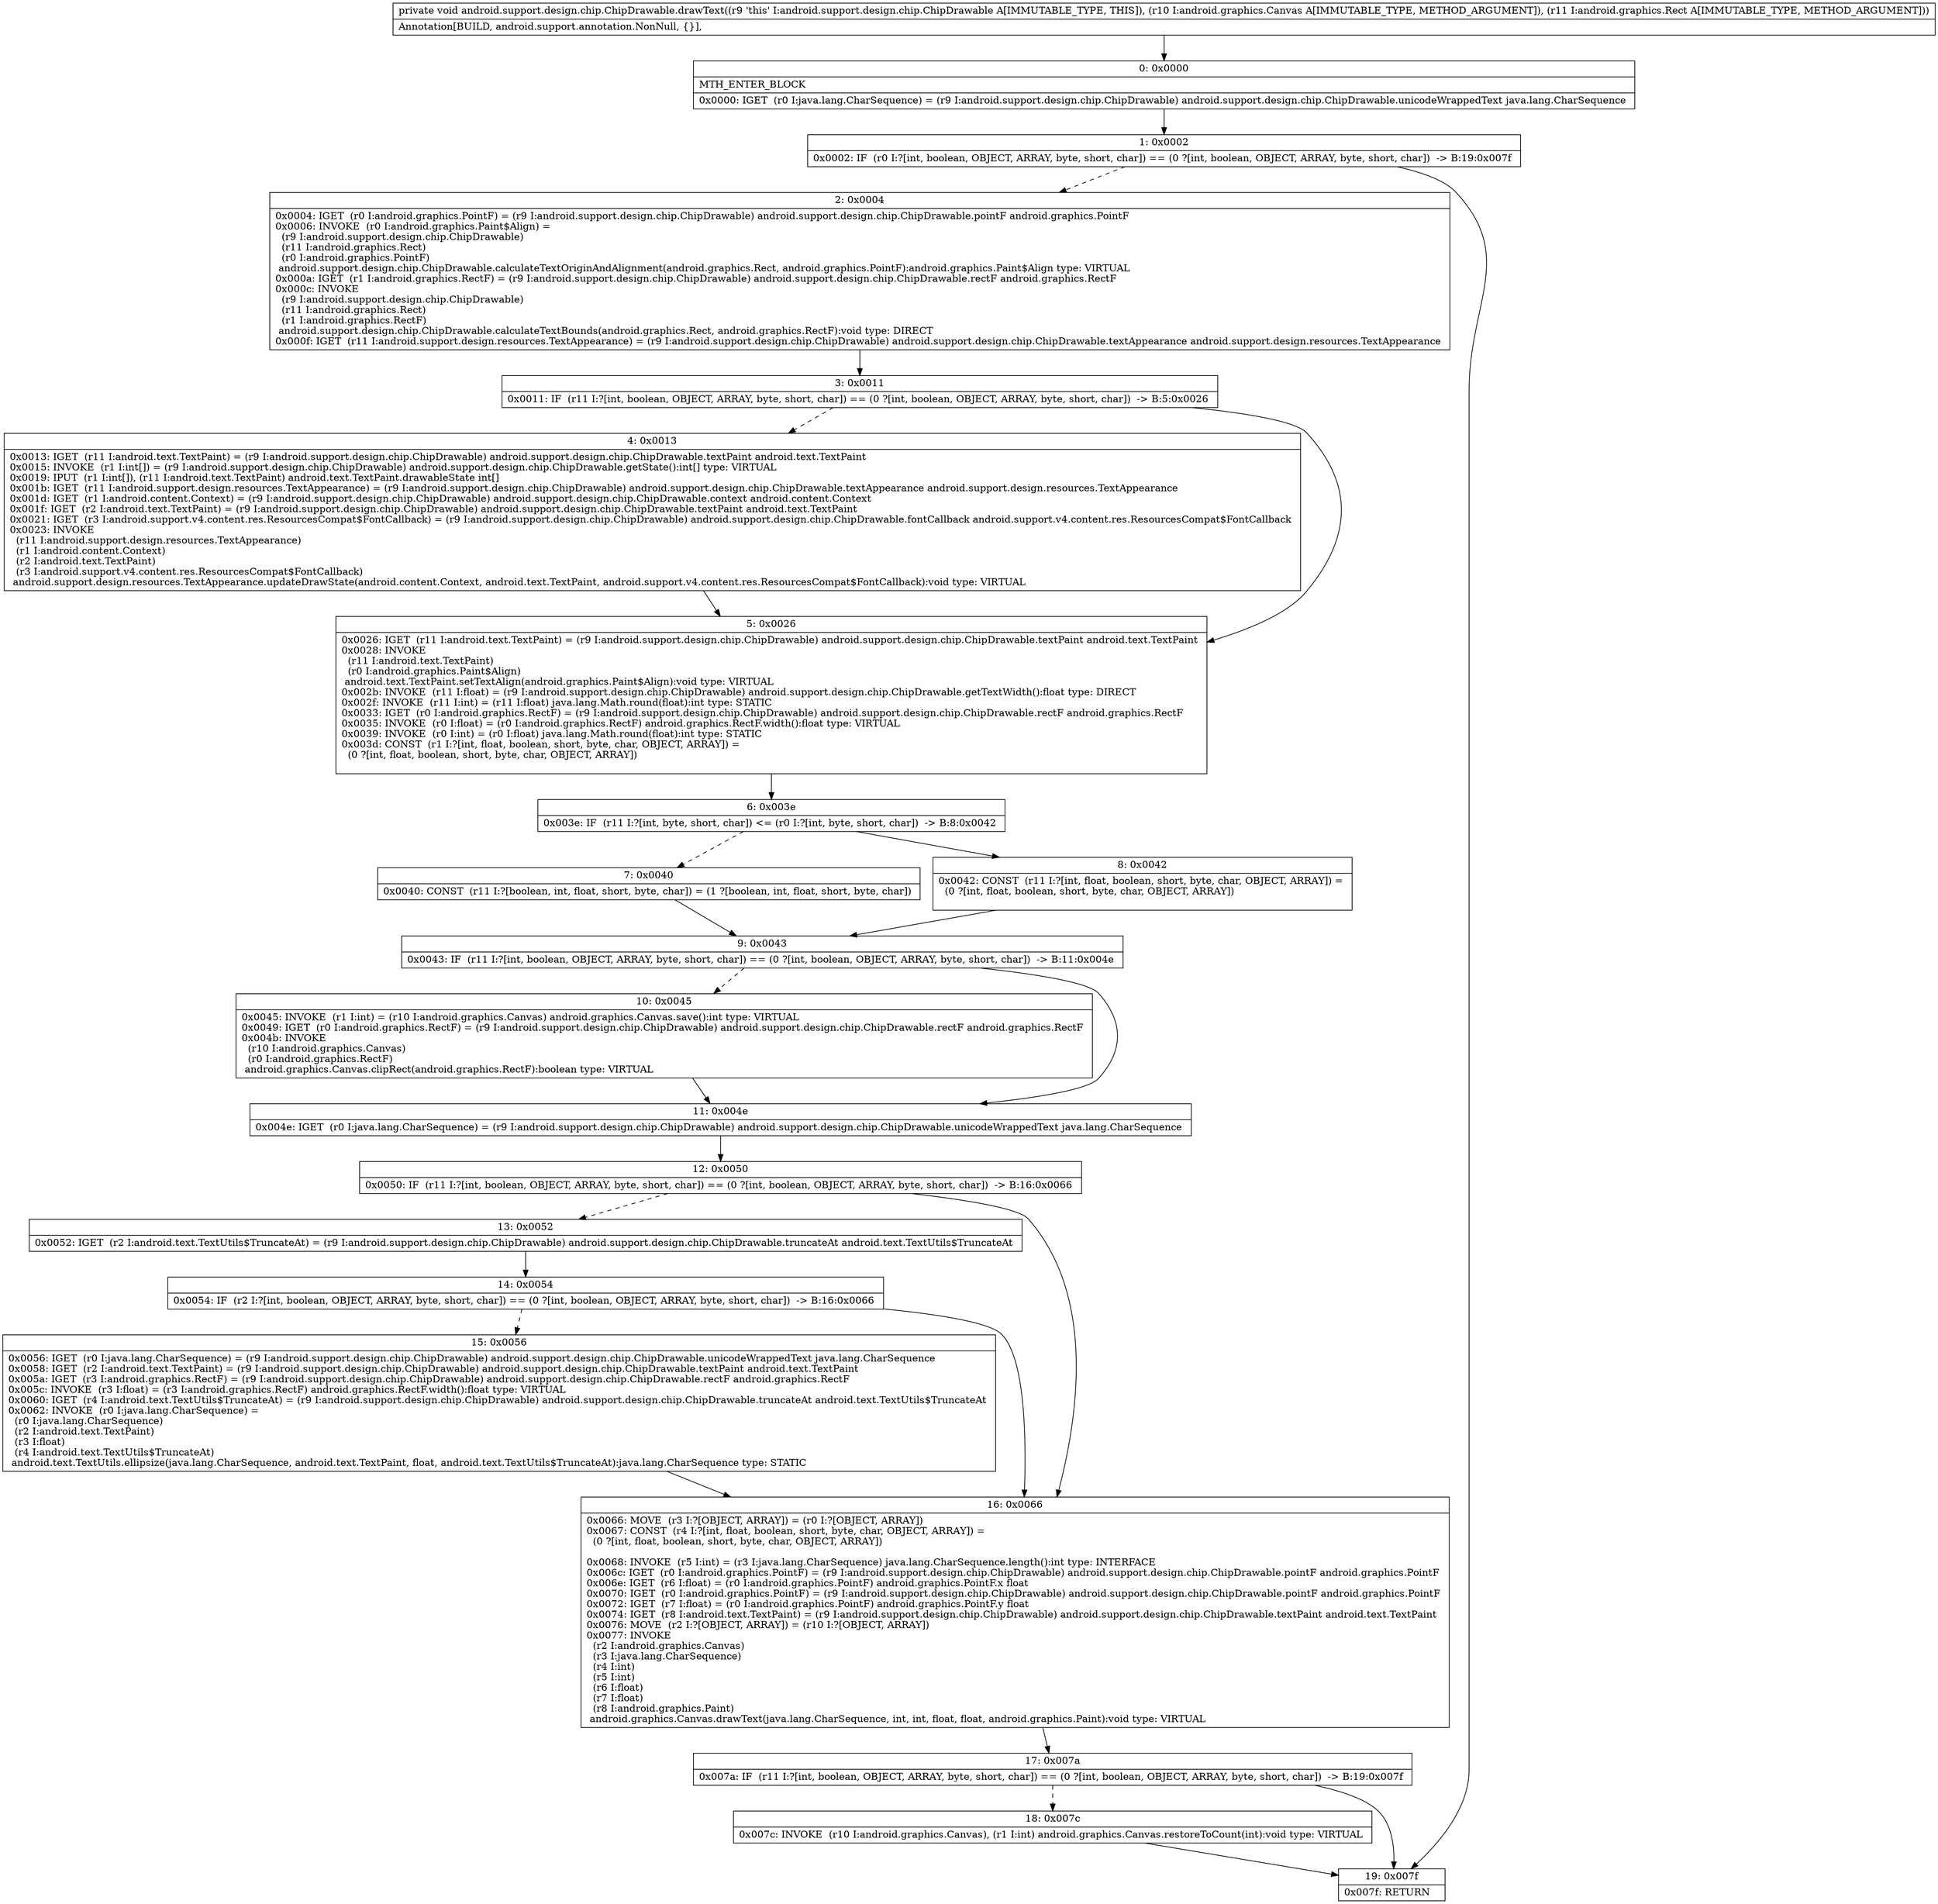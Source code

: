 digraph "CFG forandroid.support.design.chip.ChipDrawable.drawText(Landroid\/graphics\/Canvas;Landroid\/graphics\/Rect;)V" {
Node_0 [shape=record,label="{0\:\ 0x0000|MTH_ENTER_BLOCK\l|0x0000: IGET  (r0 I:java.lang.CharSequence) = (r9 I:android.support.design.chip.ChipDrawable) android.support.design.chip.ChipDrawable.unicodeWrappedText java.lang.CharSequence \l}"];
Node_1 [shape=record,label="{1\:\ 0x0002|0x0002: IF  (r0 I:?[int, boolean, OBJECT, ARRAY, byte, short, char]) == (0 ?[int, boolean, OBJECT, ARRAY, byte, short, char])  \-\> B:19:0x007f \l}"];
Node_2 [shape=record,label="{2\:\ 0x0004|0x0004: IGET  (r0 I:android.graphics.PointF) = (r9 I:android.support.design.chip.ChipDrawable) android.support.design.chip.ChipDrawable.pointF android.graphics.PointF \l0x0006: INVOKE  (r0 I:android.graphics.Paint$Align) = \l  (r9 I:android.support.design.chip.ChipDrawable)\l  (r11 I:android.graphics.Rect)\l  (r0 I:android.graphics.PointF)\l android.support.design.chip.ChipDrawable.calculateTextOriginAndAlignment(android.graphics.Rect, android.graphics.PointF):android.graphics.Paint$Align type: VIRTUAL \l0x000a: IGET  (r1 I:android.graphics.RectF) = (r9 I:android.support.design.chip.ChipDrawable) android.support.design.chip.ChipDrawable.rectF android.graphics.RectF \l0x000c: INVOKE  \l  (r9 I:android.support.design.chip.ChipDrawable)\l  (r11 I:android.graphics.Rect)\l  (r1 I:android.graphics.RectF)\l android.support.design.chip.ChipDrawable.calculateTextBounds(android.graphics.Rect, android.graphics.RectF):void type: DIRECT \l0x000f: IGET  (r11 I:android.support.design.resources.TextAppearance) = (r9 I:android.support.design.chip.ChipDrawable) android.support.design.chip.ChipDrawable.textAppearance android.support.design.resources.TextAppearance \l}"];
Node_3 [shape=record,label="{3\:\ 0x0011|0x0011: IF  (r11 I:?[int, boolean, OBJECT, ARRAY, byte, short, char]) == (0 ?[int, boolean, OBJECT, ARRAY, byte, short, char])  \-\> B:5:0x0026 \l}"];
Node_4 [shape=record,label="{4\:\ 0x0013|0x0013: IGET  (r11 I:android.text.TextPaint) = (r9 I:android.support.design.chip.ChipDrawable) android.support.design.chip.ChipDrawable.textPaint android.text.TextPaint \l0x0015: INVOKE  (r1 I:int[]) = (r9 I:android.support.design.chip.ChipDrawable) android.support.design.chip.ChipDrawable.getState():int[] type: VIRTUAL \l0x0019: IPUT  (r1 I:int[]), (r11 I:android.text.TextPaint) android.text.TextPaint.drawableState int[] \l0x001b: IGET  (r11 I:android.support.design.resources.TextAppearance) = (r9 I:android.support.design.chip.ChipDrawable) android.support.design.chip.ChipDrawable.textAppearance android.support.design.resources.TextAppearance \l0x001d: IGET  (r1 I:android.content.Context) = (r9 I:android.support.design.chip.ChipDrawable) android.support.design.chip.ChipDrawable.context android.content.Context \l0x001f: IGET  (r2 I:android.text.TextPaint) = (r9 I:android.support.design.chip.ChipDrawable) android.support.design.chip.ChipDrawable.textPaint android.text.TextPaint \l0x0021: IGET  (r3 I:android.support.v4.content.res.ResourcesCompat$FontCallback) = (r9 I:android.support.design.chip.ChipDrawable) android.support.design.chip.ChipDrawable.fontCallback android.support.v4.content.res.ResourcesCompat$FontCallback \l0x0023: INVOKE  \l  (r11 I:android.support.design.resources.TextAppearance)\l  (r1 I:android.content.Context)\l  (r2 I:android.text.TextPaint)\l  (r3 I:android.support.v4.content.res.ResourcesCompat$FontCallback)\l android.support.design.resources.TextAppearance.updateDrawState(android.content.Context, android.text.TextPaint, android.support.v4.content.res.ResourcesCompat$FontCallback):void type: VIRTUAL \l}"];
Node_5 [shape=record,label="{5\:\ 0x0026|0x0026: IGET  (r11 I:android.text.TextPaint) = (r9 I:android.support.design.chip.ChipDrawable) android.support.design.chip.ChipDrawable.textPaint android.text.TextPaint \l0x0028: INVOKE  \l  (r11 I:android.text.TextPaint)\l  (r0 I:android.graphics.Paint$Align)\l android.text.TextPaint.setTextAlign(android.graphics.Paint$Align):void type: VIRTUAL \l0x002b: INVOKE  (r11 I:float) = (r9 I:android.support.design.chip.ChipDrawable) android.support.design.chip.ChipDrawable.getTextWidth():float type: DIRECT \l0x002f: INVOKE  (r11 I:int) = (r11 I:float) java.lang.Math.round(float):int type: STATIC \l0x0033: IGET  (r0 I:android.graphics.RectF) = (r9 I:android.support.design.chip.ChipDrawable) android.support.design.chip.ChipDrawable.rectF android.graphics.RectF \l0x0035: INVOKE  (r0 I:float) = (r0 I:android.graphics.RectF) android.graphics.RectF.width():float type: VIRTUAL \l0x0039: INVOKE  (r0 I:int) = (r0 I:float) java.lang.Math.round(float):int type: STATIC \l0x003d: CONST  (r1 I:?[int, float, boolean, short, byte, char, OBJECT, ARRAY]) = \l  (0 ?[int, float, boolean, short, byte, char, OBJECT, ARRAY])\l \l}"];
Node_6 [shape=record,label="{6\:\ 0x003e|0x003e: IF  (r11 I:?[int, byte, short, char]) \<= (r0 I:?[int, byte, short, char])  \-\> B:8:0x0042 \l}"];
Node_7 [shape=record,label="{7\:\ 0x0040|0x0040: CONST  (r11 I:?[boolean, int, float, short, byte, char]) = (1 ?[boolean, int, float, short, byte, char]) \l}"];
Node_8 [shape=record,label="{8\:\ 0x0042|0x0042: CONST  (r11 I:?[int, float, boolean, short, byte, char, OBJECT, ARRAY]) = \l  (0 ?[int, float, boolean, short, byte, char, OBJECT, ARRAY])\l \l}"];
Node_9 [shape=record,label="{9\:\ 0x0043|0x0043: IF  (r11 I:?[int, boolean, OBJECT, ARRAY, byte, short, char]) == (0 ?[int, boolean, OBJECT, ARRAY, byte, short, char])  \-\> B:11:0x004e \l}"];
Node_10 [shape=record,label="{10\:\ 0x0045|0x0045: INVOKE  (r1 I:int) = (r10 I:android.graphics.Canvas) android.graphics.Canvas.save():int type: VIRTUAL \l0x0049: IGET  (r0 I:android.graphics.RectF) = (r9 I:android.support.design.chip.ChipDrawable) android.support.design.chip.ChipDrawable.rectF android.graphics.RectF \l0x004b: INVOKE  \l  (r10 I:android.graphics.Canvas)\l  (r0 I:android.graphics.RectF)\l android.graphics.Canvas.clipRect(android.graphics.RectF):boolean type: VIRTUAL \l}"];
Node_11 [shape=record,label="{11\:\ 0x004e|0x004e: IGET  (r0 I:java.lang.CharSequence) = (r9 I:android.support.design.chip.ChipDrawable) android.support.design.chip.ChipDrawable.unicodeWrappedText java.lang.CharSequence \l}"];
Node_12 [shape=record,label="{12\:\ 0x0050|0x0050: IF  (r11 I:?[int, boolean, OBJECT, ARRAY, byte, short, char]) == (0 ?[int, boolean, OBJECT, ARRAY, byte, short, char])  \-\> B:16:0x0066 \l}"];
Node_13 [shape=record,label="{13\:\ 0x0052|0x0052: IGET  (r2 I:android.text.TextUtils$TruncateAt) = (r9 I:android.support.design.chip.ChipDrawable) android.support.design.chip.ChipDrawable.truncateAt android.text.TextUtils$TruncateAt \l}"];
Node_14 [shape=record,label="{14\:\ 0x0054|0x0054: IF  (r2 I:?[int, boolean, OBJECT, ARRAY, byte, short, char]) == (0 ?[int, boolean, OBJECT, ARRAY, byte, short, char])  \-\> B:16:0x0066 \l}"];
Node_15 [shape=record,label="{15\:\ 0x0056|0x0056: IGET  (r0 I:java.lang.CharSequence) = (r9 I:android.support.design.chip.ChipDrawable) android.support.design.chip.ChipDrawable.unicodeWrappedText java.lang.CharSequence \l0x0058: IGET  (r2 I:android.text.TextPaint) = (r9 I:android.support.design.chip.ChipDrawable) android.support.design.chip.ChipDrawable.textPaint android.text.TextPaint \l0x005a: IGET  (r3 I:android.graphics.RectF) = (r9 I:android.support.design.chip.ChipDrawable) android.support.design.chip.ChipDrawable.rectF android.graphics.RectF \l0x005c: INVOKE  (r3 I:float) = (r3 I:android.graphics.RectF) android.graphics.RectF.width():float type: VIRTUAL \l0x0060: IGET  (r4 I:android.text.TextUtils$TruncateAt) = (r9 I:android.support.design.chip.ChipDrawable) android.support.design.chip.ChipDrawable.truncateAt android.text.TextUtils$TruncateAt \l0x0062: INVOKE  (r0 I:java.lang.CharSequence) = \l  (r0 I:java.lang.CharSequence)\l  (r2 I:android.text.TextPaint)\l  (r3 I:float)\l  (r4 I:android.text.TextUtils$TruncateAt)\l android.text.TextUtils.ellipsize(java.lang.CharSequence, android.text.TextPaint, float, android.text.TextUtils$TruncateAt):java.lang.CharSequence type: STATIC \l}"];
Node_16 [shape=record,label="{16\:\ 0x0066|0x0066: MOVE  (r3 I:?[OBJECT, ARRAY]) = (r0 I:?[OBJECT, ARRAY]) \l0x0067: CONST  (r4 I:?[int, float, boolean, short, byte, char, OBJECT, ARRAY]) = \l  (0 ?[int, float, boolean, short, byte, char, OBJECT, ARRAY])\l \l0x0068: INVOKE  (r5 I:int) = (r3 I:java.lang.CharSequence) java.lang.CharSequence.length():int type: INTERFACE \l0x006c: IGET  (r0 I:android.graphics.PointF) = (r9 I:android.support.design.chip.ChipDrawable) android.support.design.chip.ChipDrawable.pointF android.graphics.PointF \l0x006e: IGET  (r6 I:float) = (r0 I:android.graphics.PointF) android.graphics.PointF.x float \l0x0070: IGET  (r0 I:android.graphics.PointF) = (r9 I:android.support.design.chip.ChipDrawable) android.support.design.chip.ChipDrawable.pointF android.graphics.PointF \l0x0072: IGET  (r7 I:float) = (r0 I:android.graphics.PointF) android.graphics.PointF.y float \l0x0074: IGET  (r8 I:android.text.TextPaint) = (r9 I:android.support.design.chip.ChipDrawable) android.support.design.chip.ChipDrawable.textPaint android.text.TextPaint \l0x0076: MOVE  (r2 I:?[OBJECT, ARRAY]) = (r10 I:?[OBJECT, ARRAY]) \l0x0077: INVOKE  \l  (r2 I:android.graphics.Canvas)\l  (r3 I:java.lang.CharSequence)\l  (r4 I:int)\l  (r5 I:int)\l  (r6 I:float)\l  (r7 I:float)\l  (r8 I:android.graphics.Paint)\l android.graphics.Canvas.drawText(java.lang.CharSequence, int, int, float, float, android.graphics.Paint):void type: VIRTUAL \l}"];
Node_17 [shape=record,label="{17\:\ 0x007a|0x007a: IF  (r11 I:?[int, boolean, OBJECT, ARRAY, byte, short, char]) == (0 ?[int, boolean, OBJECT, ARRAY, byte, short, char])  \-\> B:19:0x007f \l}"];
Node_18 [shape=record,label="{18\:\ 0x007c|0x007c: INVOKE  (r10 I:android.graphics.Canvas), (r1 I:int) android.graphics.Canvas.restoreToCount(int):void type: VIRTUAL \l}"];
Node_19 [shape=record,label="{19\:\ 0x007f|0x007f: RETURN   \l}"];
MethodNode[shape=record,label="{private void android.support.design.chip.ChipDrawable.drawText((r9 'this' I:android.support.design.chip.ChipDrawable A[IMMUTABLE_TYPE, THIS]), (r10 I:android.graphics.Canvas A[IMMUTABLE_TYPE, METHOD_ARGUMENT]), (r11 I:android.graphics.Rect A[IMMUTABLE_TYPE, METHOD_ARGUMENT]))  | Annotation[BUILD, android.support.annotation.NonNull, \{\}], \l}"];
MethodNode -> Node_0;
Node_0 -> Node_1;
Node_1 -> Node_2[style=dashed];
Node_1 -> Node_19;
Node_2 -> Node_3;
Node_3 -> Node_4[style=dashed];
Node_3 -> Node_5;
Node_4 -> Node_5;
Node_5 -> Node_6;
Node_6 -> Node_7[style=dashed];
Node_6 -> Node_8;
Node_7 -> Node_9;
Node_8 -> Node_9;
Node_9 -> Node_10[style=dashed];
Node_9 -> Node_11;
Node_10 -> Node_11;
Node_11 -> Node_12;
Node_12 -> Node_13[style=dashed];
Node_12 -> Node_16;
Node_13 -> Node_14;
Node_14 -> Node_15[style=dashed];
Node_14 -> Node_16;
Node_15 -> Node_16;
Node_16 -> Node_17;
Node_17 -> Node_18[style=dashed];
Node_17 -> Node_19;
Node_18 -> Node_19;
}


